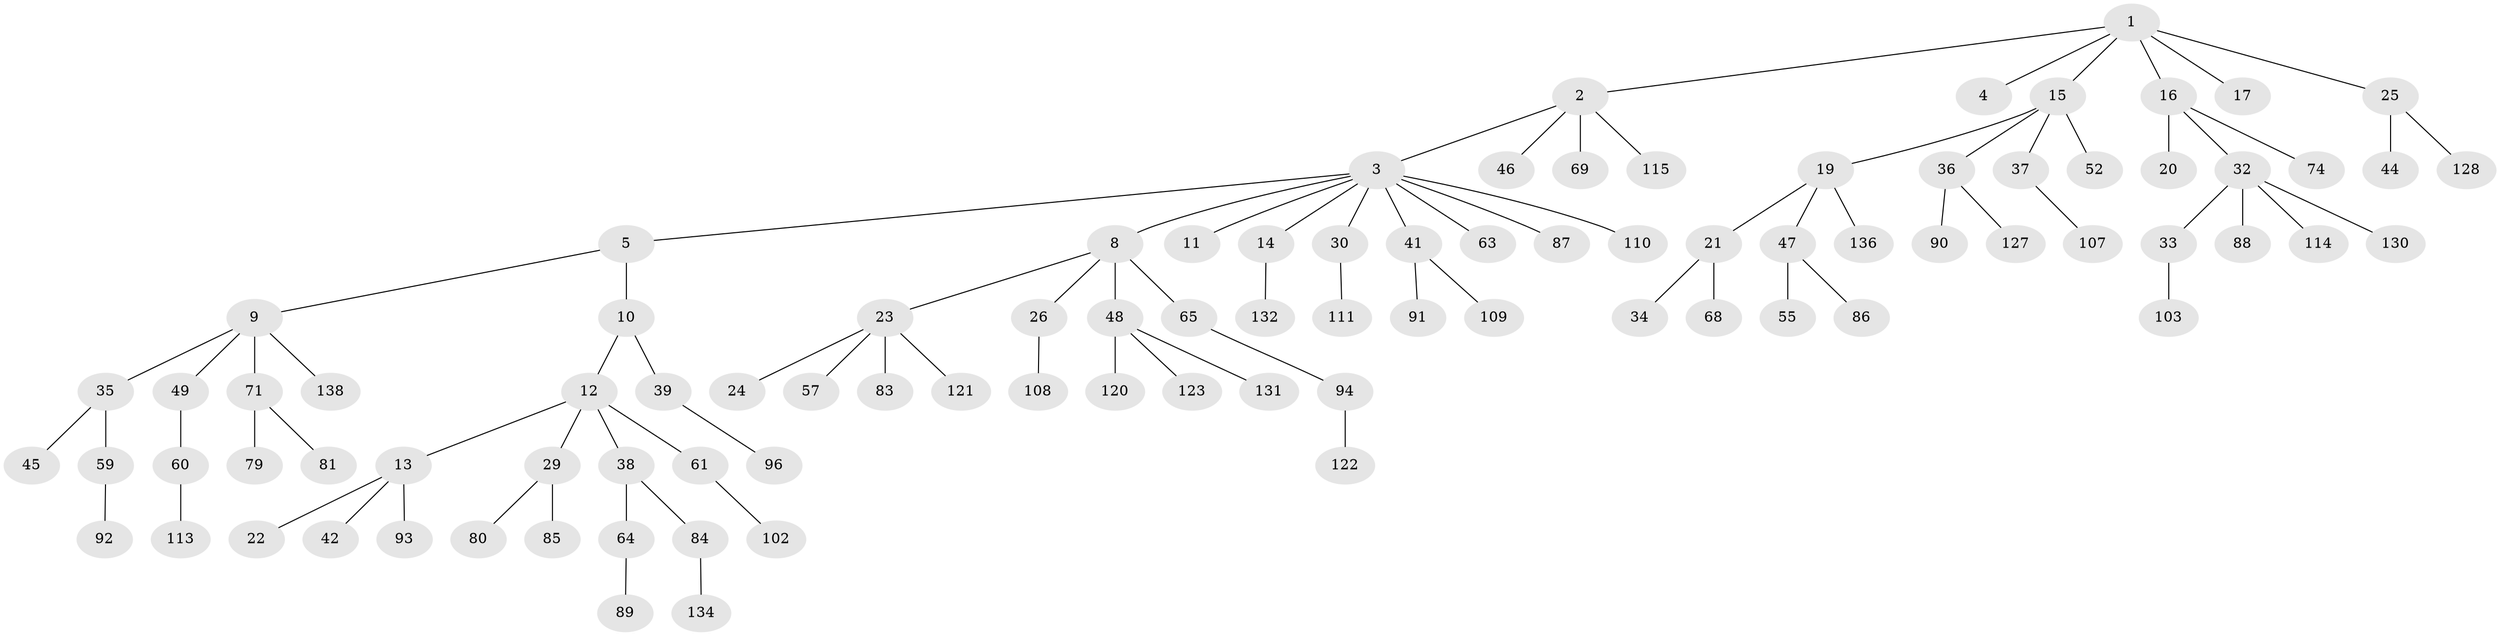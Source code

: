 // Generated by graph-tools (version 1.1) at 2025/52/02/27/25 19:52:13]
// undirected, 92 vertices, 91 edges
graph export_dot {
graph [start="1"]
  node [color=gray90,style=filled];
  1 [super="+98"];
  2 [super="+6"];
  3 [super="+7"];
  4 [super="+54"];
  5 [super="+62"];
  8 [super="+43"];
  9 [super="+133"];
  10 [super="+28"];
  11 [super="+77"];
  12 [super="+18"];
  13 [super="+135"];
  14 [super="+117"];
  15 [super="+31"];
  16;
  17;
  19 [super="+40"];
  20;
  21 [super="+27"];
  22 [super="+66"];
  23 [super="+101"];
  24;
  25 [super="+53"];
  26 [super="+125"];
  29;
  30 [super="+112"];
  32 [super="+82"];
  33;
  34;
  35 [super="+67"];
  36 [super="+58"];
  37;
  38;
  39 [super="+95"];
  41 [super="+50"];
  42 [super="+119"];
  44;
  45 [super="+75"];
  46 [super="+105"];
  47;
  48 [super="+51"];
  49;
  52 [super="+118"];
  55 [super="+56"];
  57;
  59 [super="+73"];
  60;
  61 [super="+70"];
  63 [super="+76"];
  64 [super="+72"];
  65;
  68;
  69;
  71 [super="+104"];
  74 [super="+78"];
  79;
  80;
  81 [super="+100"];
  83;
  84 [super="+116"];
  85;
  86 [super="+97"];
  87;
  88 [super="+137"];
  89;
  90;
  91;
  92 [super="+99"];
  93;
  94 [super="+124"];
  96 [super="+106"];
  102;
  103;
  107;
  108;
  109;
  110;
  111 [super="+129"];
  113;
  114;
  115;
  120;
  121;
  122;
  123 [super="+126"];
  127;
  128;
  130;
  131;
  132;
  134;
  136;
  138;
  1 -- 2;
  1 -- 4;
  1 -- 15;
  1 -- 16;
  1 -- 17;
  1 -- 25;
  2 -- 3;
  2 -- 115;
  2 -- 69;
  2 -- 46;
  3 -- 5;
  3 -- 8;
  3 -- 30;
  3 -- 87;
  3 -- 14;
  3 -- 41;
  3 -- 11;
  3 -- 110;
  3 -- 63;
  5 -- 9;
  5 -- 10;
  8 -- 23;
  8 -- 26;
  8 -- 48;
  8 -- 65;
  9 -- 35;
  9 -- 49;
  9 -- 71;
  9 -- 138;
  10 -- 12;
  10 -- 39;
  12 -- 13;
  12 -- 29;
  12 -- 38;
  12 -- 61;
  13 -- 22;
  13 -- 42;
  13 -- 93;
  14 -- 132;
  15 -- 19;
  15 -- 36;
  15 -- 37;
  15 -- 52;
  16 -- 20;
  16 -- 32;
  16 -- 74;
  19 -- 21;
  19 -- 47;
  19 -- 136;
  21 -- 34;
  21 -- 68;
  23 -- 24;
  23 -- 57;
  23 -- 83;
  23 -- 121;
  25 -- 44;
  25 -- 128;
  26 -- 108;
  29 -- 80;
  29 -- 85;
  30 -- 111;
  32 -- 33;
  32 -- 88;
  32 -- 114;
  32 -- 130;
  33 -- 103;
  35 -- 45;
  35 -- 59;
  36 -- 90;
  36 -- 127;
  37 -- 107;
  38 -- 64;
  38 -- 84;
  39 -- 96;
  41 -- 91;
  41 -- 109;
  47 -- 55;
  47 -- 86;
  48 -- 120;
  48 -- 131;
  48 -- 123;
  49 -- 60;
  59 -- 92;
  60 -- 113;
  61 -- 102;
  64 -- 89;
  65 -- 94;
  71 -- 79;
  71 -- 81;
  84 -- 134;
  94 -- 122;
}
